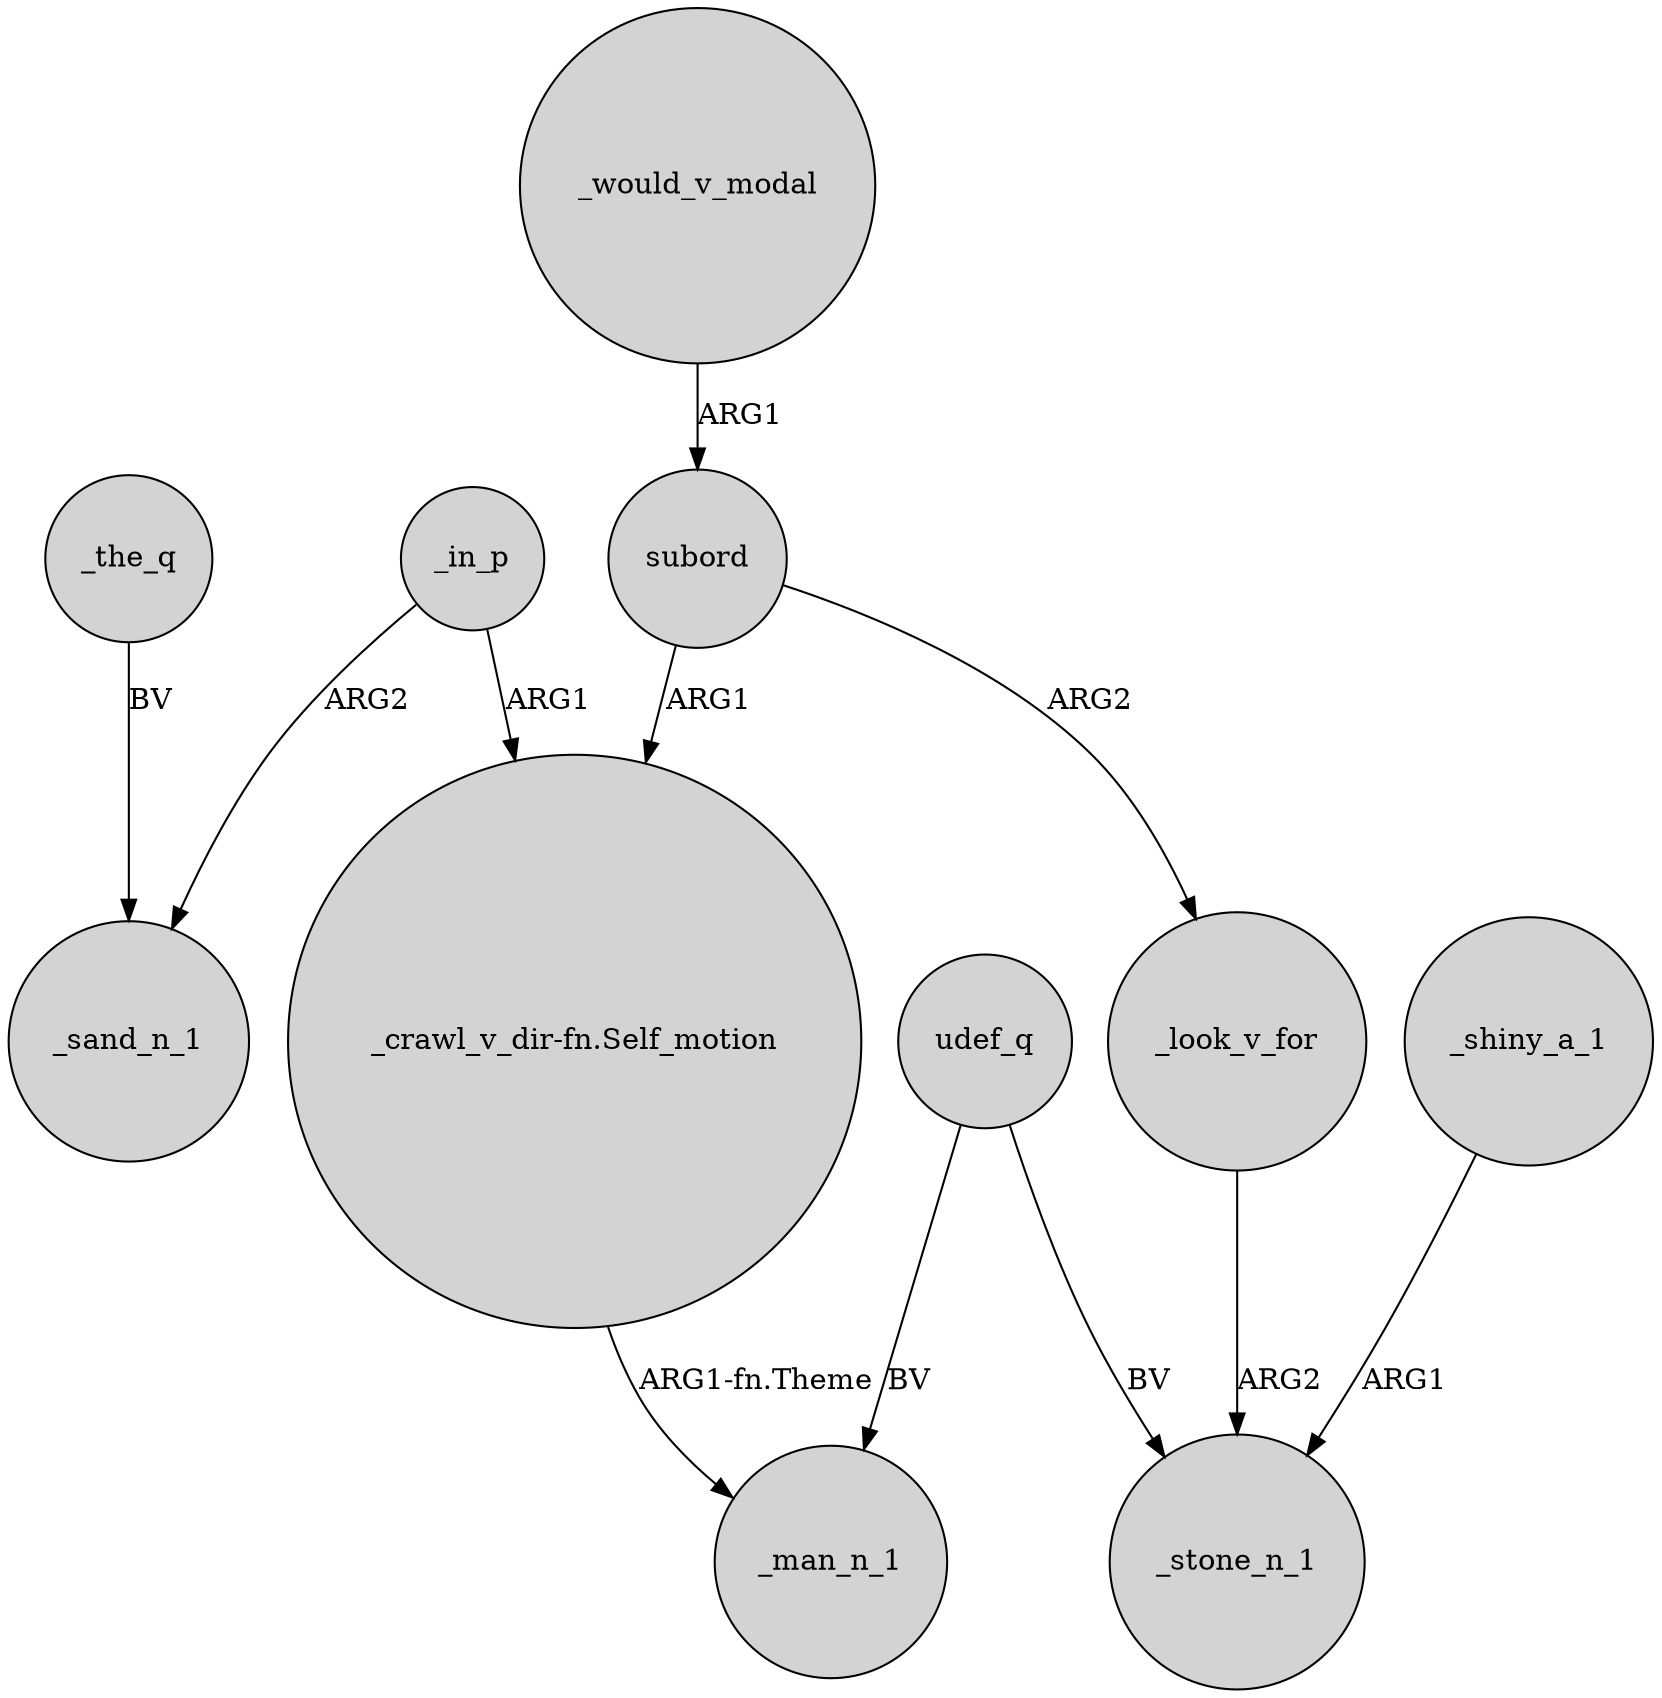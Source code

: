 digraph {
	node [shape=circle style=filled]
	udef_q -> _man_n_1 [label=BV]
	_in_p -> "_crawl_v_dir-fn.Self_motion" [label=ARG1]
	udef_q -> _stone_n_1 [label=BV]
	_look_v_for -> _stone_n_1 [label=ARG2]
	"_crawl_v_dir-fn.Self_motion" -> _man_n_1 [label="ARG1-fn.Theme"]
	_would_v_modal -> subord [label=ARG1]
	subord -> "_crawl_v_dir-fn.Self_motion" [label=ARG1]
	_in_p -> _sand_n_1 [label=ARG2]
	_the_q -> _sand_n_1 [label=BV]
	_shiny_a_1 -> _stone_n_1 [label=ARG1]
	subord -> _look_v_for [label=ARG2]
}
